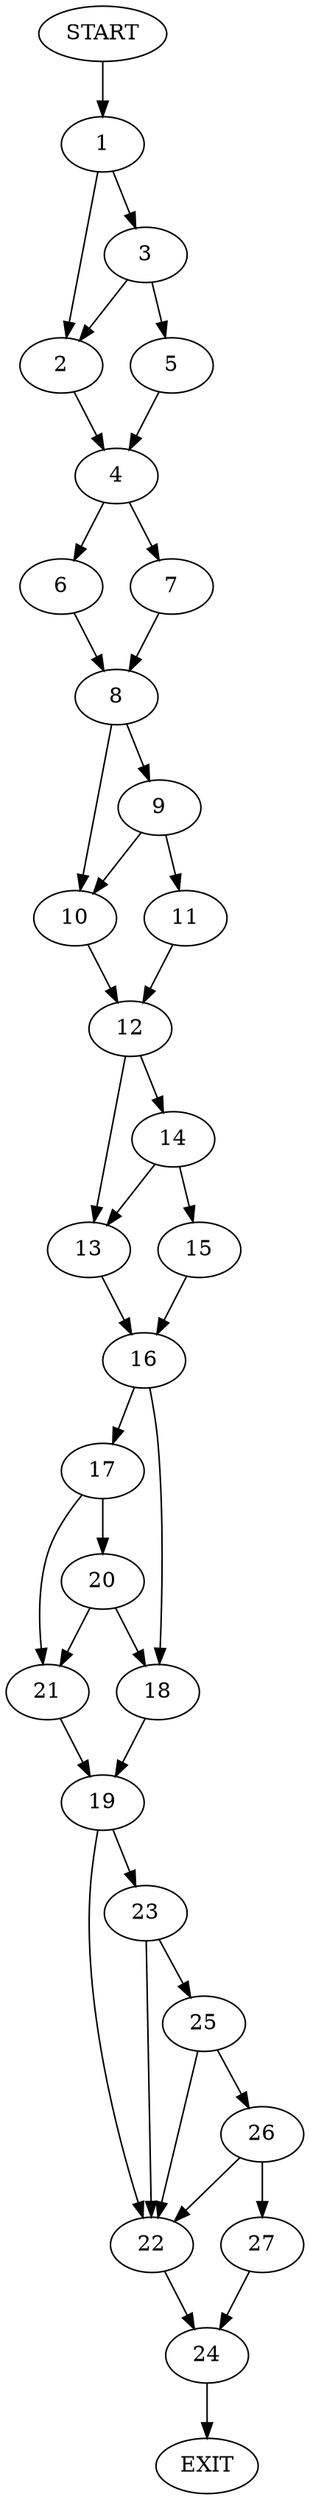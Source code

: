 digraph {
0 [label="START"];
1;
2;
3;
4;
5;
6;
7;
8;
9;
10;
11;
12;
13;
14;
15;
16;
17;
18;
19;
20;
21;
22;
23;
24;
25;
26;
27;
28 [label="EXIT"];
0 -> 1;
1 -> 2;
1 -> 3;
2 -> 4;
3 -> 5;
3 -> 2;
5 -> 4;
4 -> 6;
4 -> 7;
7 -> 8;
6 -> 8;
8 -> 9;
8 -> 10;
9 -> 11;
9 -> 10;
10 -> 12;
11 -> 12;
12 -> 13;
12 -> 14;
14 -> 13;
14 -> 15;
13 -> 16;
15 -> 16;
16 -> 17;
16 -> 18;
18 -> 19;
17 -> 20;
17 -> 21;
21 -> 19;
20 -> 21;
20 -> 18;
19 -> 22;
19 -> 23;
22 -> 24;
23 -> 22;
23 -> 25;
25 -> 26;
25 -> 22;
26 -> 22;
26 -> 27;
27 -> 24;
24 -> 28;
}